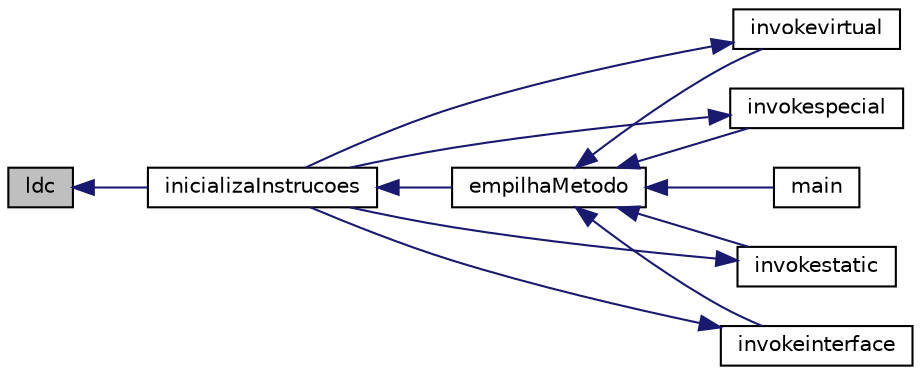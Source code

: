 digraph "ldc"
{
 // INTERACTIVE_SVG=YES
  edge [fontname="Helvetica",fontsize="10",labelfontname="Helvetica",labelfontsize="10"];
  node [fontname="Helvetica",fontsize="10",shape=record];
  rankdir="LR";
  Node3201 [label="ldc",height=0.2,width=0.4,color="black", fillcolor="grey75", style="filled", fontcolor="black"];
  Node3201 -> Node3202 [dir="back",color="midnightblue",fontsize="10",style="solid"];
  Node3202 [label="inicializaInstrucoes",height=0.2,width=0.4,color="black", fillcolor="white", style="filled",URL="$instrucao_8h.html#a308f4b87fb42ab5a62790c0127003ebe"];
  Node3202 -> Node3203 [dir="back",color="midnightblue",fontsize="10",style="solid"];
  Node3203 [label="empilhaMetodo",height=0.2,width=0.4,color="black", fillcolor="white", style="filled",URL="$metodo_8h.html#a68acc5b3f2238f62b7d0ee50964183c1"];
  Node3203 -> Node3204 [dir="back",color="midnightblue",fontsize="10",style="solid"];
  Node3204 [label="invokevirtual",height=0.2,width=0.4,color="black", fillcolor="white", style="filled",URL="$instrucao_8h.html#a78801a57dd7317b58754d741e22607a7"];
  Node3204 -> Node3202 [dir="back",color="midnightblue",fontsize="10",style="solid"];
  Node3203 -> Node3205 [dir="back",color="midnightblue",fontsize="10",style="solid"];
  Node3205 [label="invokespecial",height=0.2,width=0.4,color="black", fillcolor="white", style="filled",URL="$instrucao_8h.html#aea396d65920fd2046b81c2b5742f8fc2"];
  Node3205 -> Node3202 [dir="back",color="midnightblue",fontsize="10",style="solid"];
  Node3203 -> Node3206 [dir="back",color="midnightblue",fontsize="10",style="solid"];
  Node3206 [label="invokestatic",height=0.2,width=0.4,color="black", fillcolor="white", style="filled",URL="$instrucao_8h.html#a99b74fdcaa5d59615718fc49f4cb1bf2"];
  Node3206 -> Node3202 [dir="back",color="midnightblue",fontsize="10",style="solid"];
  Node3203 -> Node3207 [dir="back",color="midnightblue",fontsize="10",style="solid"];
  Node3207 [label="invokeinterface",height=0.2,width=0.4,color="black", fillcolor="white", style="filled",URL="$instrucao_8h.html#a04465c61aa4c123ce79dc562244e7af8"];
  Node3207 -> Node3202 [dir="back",color="midnightblue",fontsize="10",style="solid"];
  Node3203 -> Node3208 [dir="back",color="midnightblue",fontsize="10",style="solid"];
  Node3208 [label="main",height=0.2,width=0.4,color="black", fillcolor="white", style="filled",URL="$main_8c.html#a0ddf1224851353fc92bfbff6f499fa97"];
}
